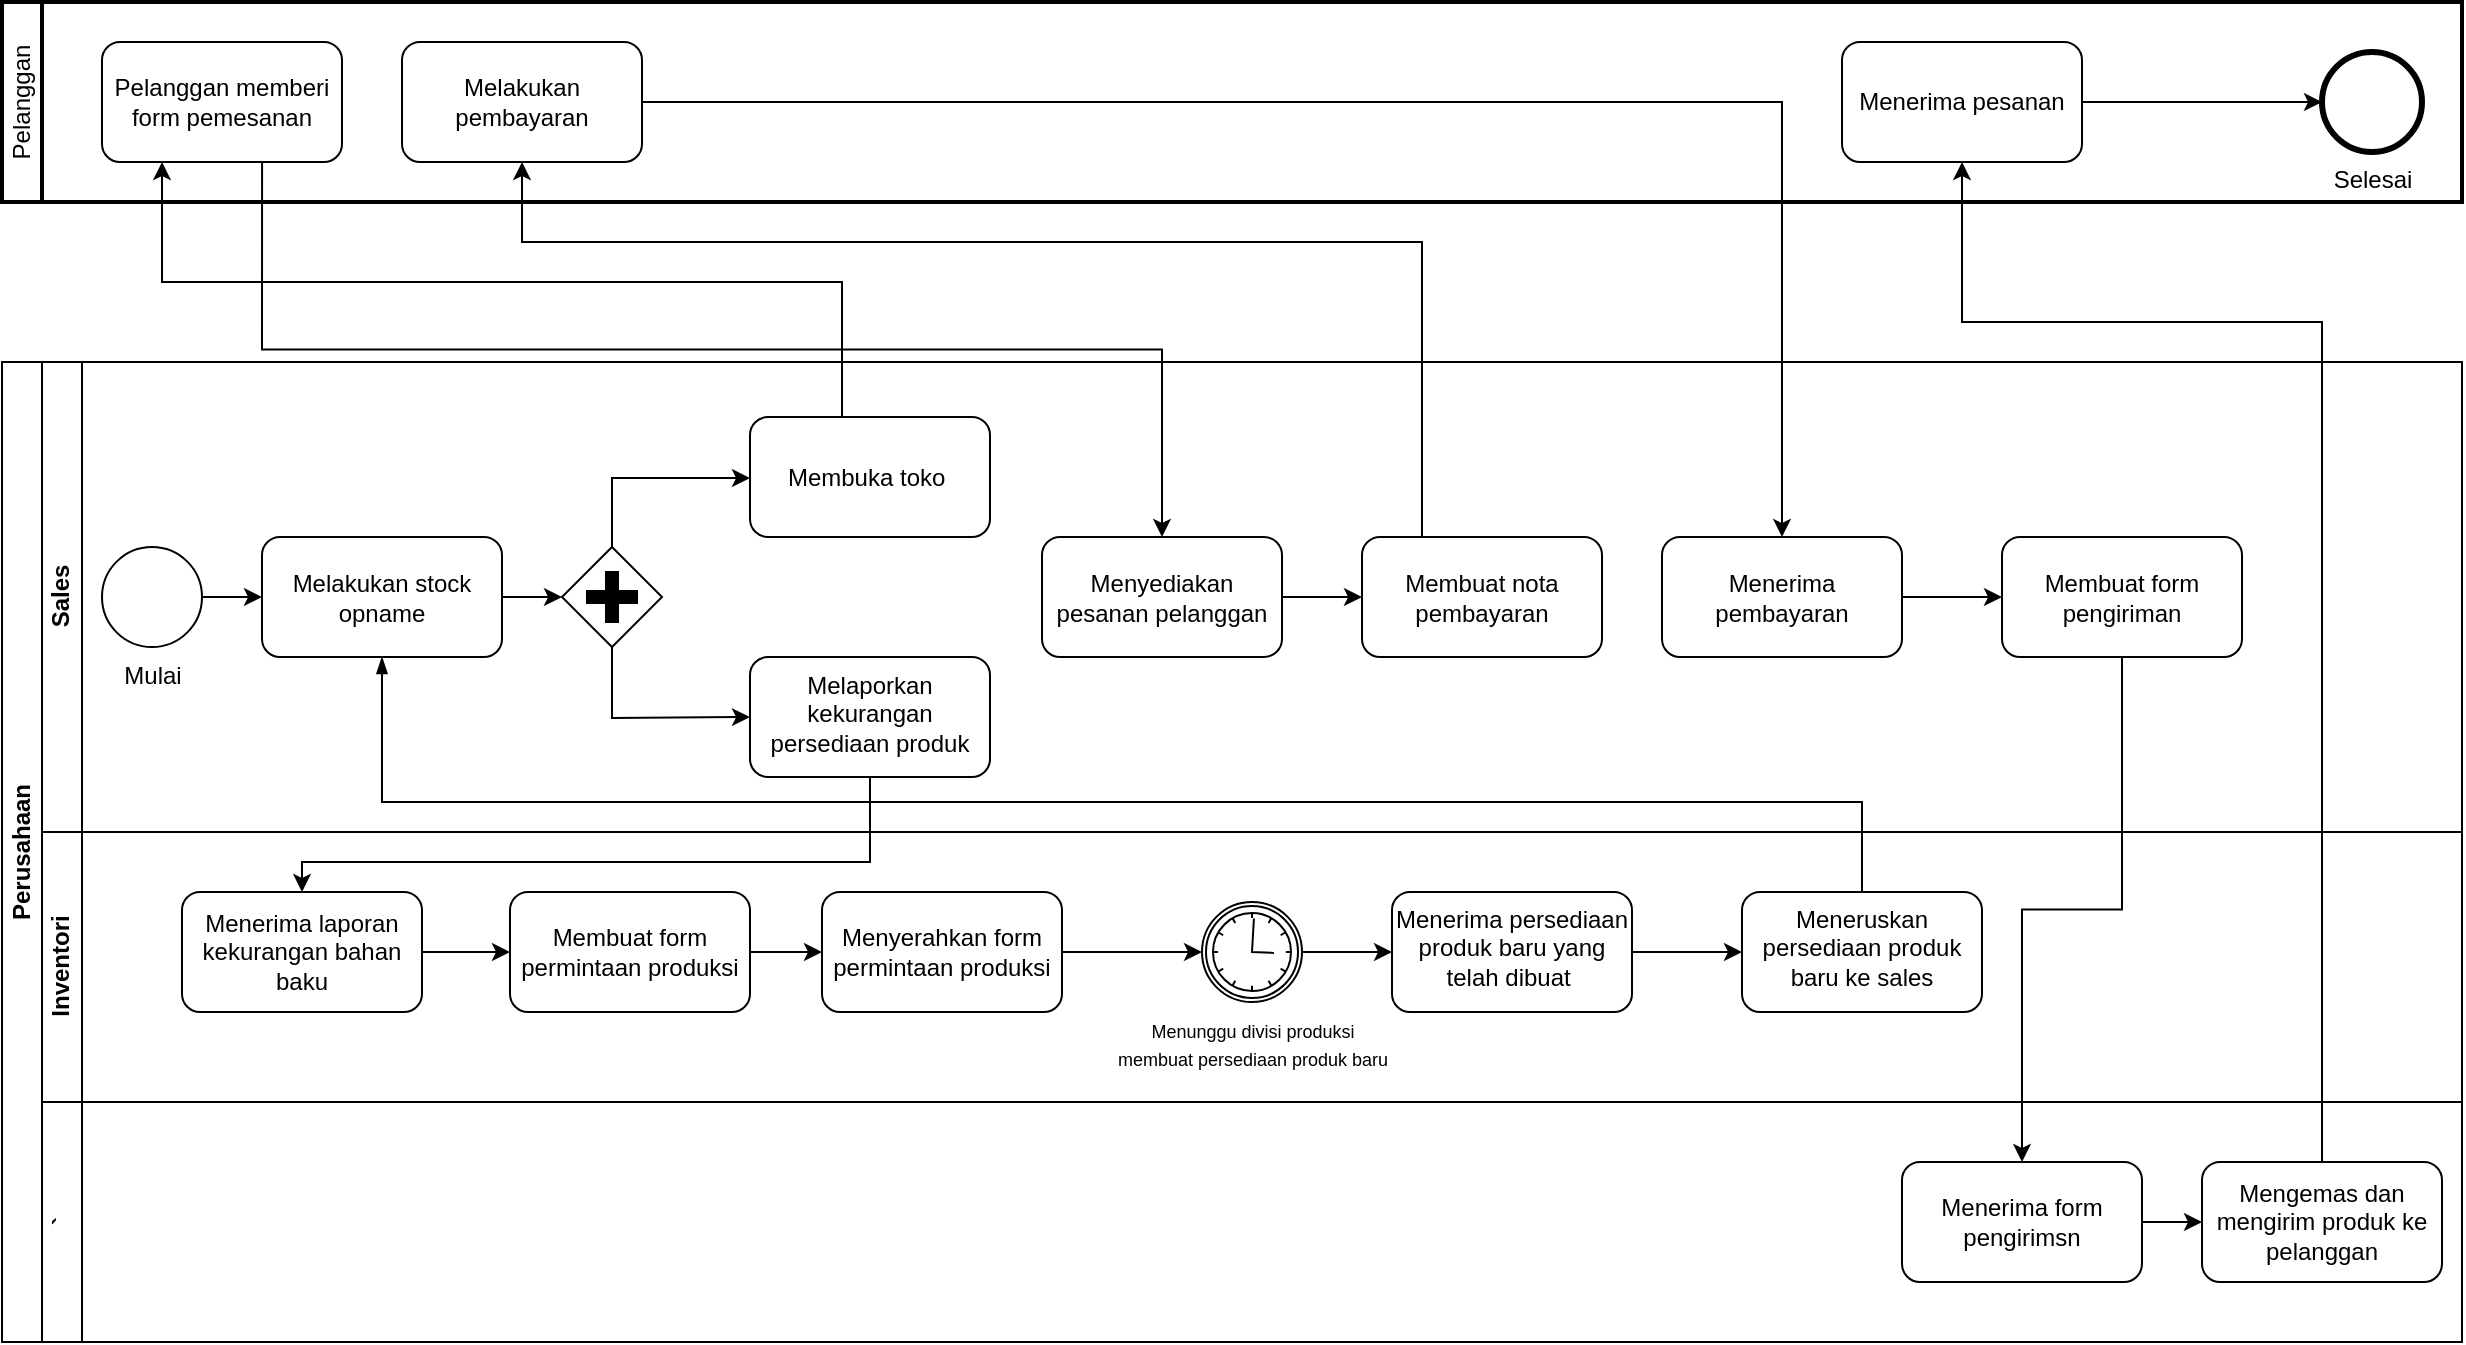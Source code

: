 <mxfile version="22.1.11" type="github">
  <diagram name="Halaman-1" id="fsWMi9SR9Cmow-i4oCRV">
    <mxGraphModel dx="880" dy="468" grid="1" gridSize="10" guides="1" tooltips="1" connect="1" arrows="1" fold="1" page="1" pageScale="1" pageWidth="827" pageHeight="1169" math="0" shadow="0">
      <root>
        <mxCell id="0" />
        <mxCell id="1" parent="0" />
        <mxCell id="6D2A175xbtIk_vj6jTPu-1" value="Pelanggan" style="swimlane;html=1;startSize=20;fontStyle=0;collapsible=0;horizontal=0;swimlaneLine=1;swimlaneFillColor=#ffffff;strokeWidth=2;whiteSpace=wrap;" vertex="1" parent="1">
          <mxGeometry x="40" y="10" width="1230" height="100" as="geometry" />
        </mxCell>
        <mxCell id="6D2A175xbtIk_vj6jTPu-17" value="Pelanggan memberi form pemesanan" style="rounded=1;whiteSpace=wrap;html=1;labelBackgroundColor=#ffffff;" vertex="1" parent="6D2A175xbtIk_vj6jTPu-1">
          <mxGeometry x="50" y="20" width="120" height="60" as="geometry" />
        </mxCell>
        <mxCell id="6D2A175xbtIk_vj6jTPu-25" value="Melakukan pembayaran" style="rounded=1;whiteSpace=wrap;html=1;labelBackgroundColor=#ffffff;" vertex="1" parent="6D2A175xbtIk_vj6jTPu-1">
          <mxGeometry x="200" y="20" width="120" height="60" as="geometry" />
        </mxCell>
        <mxCell id="6D2A175xbtIk_vj6jTPu-39" value="" style="edgeStyle=orthogonalEdgeStyle;rounded=0;orthogonalLoop=1;jettySize=auto;html=1;" edge="1" parent="6D2A175xbtIk_vj6jTPu-1" source="6D2A175xbtIk_vj6jTPu-36" target="6D2A175xbtIk_vj6jTPu-38">
          <mxGeometry relative="1" as="geometry" />
        </mxCell>
        <mxCell id="6D2A175xbtIk_vj6jTPu-36" value="Menerima pesanan" style="rounded=1;whiteSpace=wrap;html=1;labelBackgroundColor=#ffffff;" vertex="1" parent="6D2A175xbtIk_vj6jTPu-1">
          <mxGeometry x="920" y="20" width="120" height="60" as="geometry" />
        </mxCell>
        <mxCell id="6D2A175xbtIk_vj6jTPu-38" value="Selesai" style="points=[[0.145,0.145,0],[0.5,0,0],[0.855,0.145,0],[1,0.5,0],[0.855,0.855,0],[0.5,1,0],[0.145,0.855,0],[0,0.5,0]];shape=mxgraph.bpmn.event;html=1;verticalLabelPosition=bottom;labelBackgroundColor=#ffffff;verticalAlign=top;align=center;perimeter=ellipsePerimeter;outlineConnect=0;aspect=fixed;outline=end;symbol=terminate2;" vertex="1" parent="6D2A175xbtIk_vj6jTPu-1">
          <mxGeometry x="1160" y="25" width="50" height="50" as="geometry" />
        </mxCell>
        <mxCell id="6D2A175xbtIk_vj6jTPu-2" value="Perusahaan" style="swimlane;html=1;childLayout=stackLayout;resizeParent=1;resizeParentMax=0;horizontal=0;startSize=20;horizontalStack=0;whiteSpace=wrap;" vertex="1" parent="1">
          <mxGeometry x="40" y="190" width="1230" height="490" as="geometry" />
        </mxCell>
        <mxCell id="6D2A175xbtIk_vj6jTPu-3" value="Sales" style="swimlane;html=1;startSize=20;horizontal=0;" vertex="1" parent="6D2A175xbtIk_vj6jTPu-2">
          <mxGeometry x="20" width="1210" height="235" as="geometry" />
        </mxCell>
        <mxCell id="6D2A175xbtIk_vj6jTPu-8" value="" style="edgeStyle=orthogonalEdgeStyle;rounded=0;orthogonalLoop=1;jettySize=auto;html=1;" edge="1" parent="6D2A175xbtIk_vj6jTPu-3" source="6D2A175xbtIk_vj6jTPu-6" target="6D2A175xbtIk_vj6jTPu-7">
          <mxGeometry relative="1" as="geometry" />
        </mxCell>
        <mxCell id="6D2A175xbtIk_vj6jTPu-6" value="Mulai" style="points=[[0.145,0.145,0],[0.5,0,0],[0.855,0.145,0],[1,0.5,0],[0.855,0.855,0],[0.5,1,0],[0.145,0.855,0],[0,0.5,0]];shape=mxgraph.bpmn.event;html=1;verticalLabelPosition=bottom;labelBackgroundColor=#ffffff;verticalAlign=top;align=center;perimeter=ellipsePerimeter;outlineConnect=0;aspect=fixed;outline=standard;symbol=general;" vertex="1" parent="6D2A175xbtIk_vj6jTPu-3">
          <mxGeometry x="30" y="92.5" width="50" height="50" as="geometry" />
        </mxCell>
        <mxCell id="6D2A175xbtIk_vj6jTPu-13" value="" style="edgeStyle=orthogonalEdgeStyle;rounded=0;orthogonalLoop=1;jettySize=auto;html=1;" edge="1" parent="6D2A175xbtIk_vj6jTPu-3" source="6D2A175xbtIk_vj6jTPu-7" target="6D2A175xbtIk_vj6jTPu-11">
          <mxGeometry relative="1" as="geometry" />
        </mxCell>
        <mxCell id="6D2A175xbtIk_vj6jTPu-7" value="Melakukan stock opname" style="rounded=1;whiteSpace=wrap;html=1;verticalAlign=middle;labelBackgroundColor=#ffffff;labelPosition=center;verticalLabelPosition=middle;align=center;" vertex="1" parent="6D2A175xbtIk_vj6jTPu-3">
          <mxGeometry x="110" y="87.5" width="120" height="60" as="geometry" />
        </mxCell>
        <mxCell id="6D2A175xbtIk_vj6jTPu-16" value="" style="edgeStyle=orthogonalEdgeStyle;rounded=0;orthogonalLoop=1;jettySize=auto;html=1;exitX=0.5;exitY=0;exitDx=0;exitDy=0;exitPerimeter=0;" edge="1" parent="6D2A175xbtIk_vj6jTPu-3" source="6D2A175xbtIk_vj6jTPu-11" target="6D2A175xbtIk_vj6jTPu-14">
          <mxGeometry relative="1" as="geometry">
            <Array as="points">
              <mxPoint x="285" y="58" />
            </Array>
          </mxGeometry>
        </mxCell>
        <mxCell id="6D2A175xbtIk_vj6jTPu-11" value="" style="points=[[0.25,0.25,0],[0.5,0,0],[0.75,0.25,0],[1,0.5,0],[0.75,0.75,0],[0.5,1,0],[0.25,0.75,0],[0,0.5,0]];shape=mxgraph.bpmn.gateway2;html=1;verticalLabelPosition=bottom;labelBackgroundColor=#ffffff;verticalAlign=top;align=center;perimeter=rhombusPerimeter;outlineConnect=0;outline=none;symbol=none;gwType=parallel;" vertex="1" parent="6D2A175xbtIk_vj6jTPu-3">
          <mxGeometry x="260" y="92.5" width="50" height="50" as="geometry" />
        </mxCell>
        <mxCell id="6D2A175xbtIk_vj6jTPu-14" value="Membuka toko&amp;nbsp;" style="rounded=1;whiteSpace=wrap;html=1;verticalAlign=middle;labelBackgroundColor=#ffffff;labelPosition=center;verticalLabelPosition=middle;align=center;" vertex="1" parent="6D2A175xbtIk_vj6jTPu-3">
          <mxGeometry x="354" y="27.5" width="120" height="60" as="geometry" />
        </mxCell>
        <mxCell id="6D2A175xbtIk_vj6jTPu-22" value="" style="edgeStyle=orthogonalEdgeStyle;rounded=0;orthogonalLoop=1;jettySize=auto;html=1;" edge="1" parent="6D2A175xbtIk_vj6jTPu-3" source="6D2A175xbtIk_vj6jTPu-19" target="6D2A175xbtIk_vj6jTPu-21">
          <mxGeometry relative="1" as="geometry" />
        </mxCell>
        <mxCell id="6D2A175xbtIk_vj6jTPu-19" value="Menyediakan pesanan pelanggan" style="rounded=1;whiteSpace=wrap;html=1;labelBackgroundColor=#ffffff;" vertex="1" parent="6D2A175xbtIk_vj6jTPu-3">
          <mxGeometry x="500" y="87.5" width="120" height="60" as="geometry" />
        </mxCell>
        <mxCell id="6D2A175xbtIk_vj6jTPu-21" value="Membuat nota pembayaran" style="rounded=1;whiteSpace=wrap;html=1;labelBackgroundColor=#ffffff;" vertex="1" parent="6D2A175xbtIk_vj6jTPu-3">
          <mxGeometry x="660" y="87.5" width="120" height="60" as="geometry" />
        </mxCell>
        <mxCell id="6D2A175xbtIk_vj6jTPu-31" value="" style="edgeStyle=orthogonalEdgeStyle;rounded=0;orthogonalLoop=1;jettySize=auto;html=1;" edge="1" parent="6D2A175xbtIk_vj6jTPu-3" source="6D2A175xbtIk_vj6jTPu-28" target="6D2A175xbtIk_vj6jTPu-30">
          <mxGeometry relative="1" as="geometry" />
        </mxCell>
        <mxCell id="6D2A175xbtIk_vj6jTPu-28" value="Menerima pembayaran" style="rounded=1;whiteSpace=wrap;html=1;labelBackgroundColor=#ffffff;" vertex="1" parent="6D2A175xbtIk_vj6jTPu-3">
          <mxGeometry x="810" y="87.5" width="120" height="60" as="geometry" />
        </mxCell>
        <mxCell id="6D2A175xbtIk_vj6jTPu-30" value="Membuat form pengiriman" style="rounded=1;whiteSpace=wrap;html=1;labelBackgroundColor=#ffffff;" vertex="1" parent="6D2A175xbtIk_vj6jTPu-3">
          <mxGeometry x="980" y="87.5" width="120" height="60" as="geometry" />
        </mxCell>
        <mxCell id="6D2A175xbtIk_vj6jTPu-40" value="Melaporkan kekurangan persediaan produk" style="rounded=1;whiteSpace=wrap;html=1;verticalAlign=top;labelBackgroundColor=#ffffff;" vertex="1" parent="6D2A175xbtIk_vj6jTPu-3">
          <mxGeometry x="354" y="147.5" width="120" height="60" as="geometry" />
        </mxCell>
        <mxCell id="6D2A175xbtIk_vj6jTPu-43" value="" style="endArrow=classic;html=1;rounded=0;exitX=0.5;exitY=1;exitDx=0;exitDy=0;exitPerimeter=0;entryX=0;entryY=0.5;entryDx=0;entryDy=0;" edge="1" parent="6D2A175xbtIk_vj6jTPu-3" source="6D2A175xbtIk_vj6jTPu-11" target="6D2A175xbtIk_vj6jTPu-40">
          <mxGeometry width="50" height="50" relative="1" as="geometry">
            <mxPoint x="260" y="70" as="sourcePoint" />
            <mxPoint x="310" y="20" as="targetPoint" />
            <Array as="points">
              <mxPoint x="285" y="178" />
            </Array>
          </mxGeometry>
        </mxCell>
        <mxCell id="6D2A175xbtIk_vj6jTPu-4" value="Inventori" style="swimlane;html=1;startSize=20;horizontal=0;" vertex="1" parent="6D2A175xbtIk_vj6jTPu-2">
          <mxGeometry x="20" y="235" width="1210" height="135" as="geometry" />
        </mxCell>
        <mxCell id="6D2A175xbtIk_vj6jTPu-47" value="" style="edgeStyle=orthogonalEdgeStyle;rounded=0;orthogonalLoop=1;jettySize=auto;html=1;" edge="1" parent="6D2A175xbtIk_vj6jTPu-4" source="6D2A175xbtIk_vj6jTPu-44" target="6D2A175xbtIk_vj6jTPu-46">
          <mxGeometry relative="1" as="geometry" />
        </mxCell>
        <mxCell id="6D2A175xbtIk_vj6jTPu-44" value="Menerima laporan kekurangan bahan baku" style="rounded=1;whiteSpace=wrap;html=1;verticalAlign=middle;labelBackgroundColor=#ffffff;labelPosition=center;verticalLabelPosition=middle;align=center;" vertex="1" parent="6D2A175xbtIk_vj6jTPu-4">
          <mxGeometry x="70" y="30" width="120" height="60" as="geometry" />
        </mxCell>
        <mxCell id="6D2A175xbtIk_vj6jTPu-49" value="" style="edgeStyle=orthogonalEdgeStyle;rounded=0;orthogonalLoop=1;jettySize=auto;html=1;" edge="1" parent="6D2A175xbtIk_vj6jTPu-4" source="6D2A175xbtIk_vj6jTPu-46" target="6D2A175xbtIk_vj6jTPu-48">
          <mxGeometry relative="1" as="geometry" />
        </mxCell>
        <mxCell id="6D2A175xbtIk_vj6jTPu-46" value="Membuat form permintaan produksi" style="rounded=1;whiteSpace=wrap;html=1;labelBackgroundColor=#ffffff;" vertex="1" parent="6D2A175xbtIk_vj6jTPu-4">
          <mxGeometry x="234" y="30" width="120" height="60" as="geometry" />
        </mxCell>
        <mxCell id="6D2A175xbtIk_vj6jTPu-53" value="" style="edgeStyle=orthogonalEdgeStyle;rounded=0;orthogonalLoop=1;jettySize=auto;html=1;" edge="1" parent="6D2A175xbtIk_vj6jTPu-4" source="6D2A175xbtIk_vj6jTPu-48" target="6D2A175xbtIk_vj6jTPu-52">
          <mxGeometry relative="1" as="geometry" />
        </mxCell>
        <mxCell id="6D2A175xbtIk_vj6jTPu-48" value="Menyerahkan form permintaan produksi" style="rounded=1;whiteSpace=wrap;html=1;labelBackgroundColor=#ffffff;" vertex="1" parent="6D2A175xbtIk_vj6jTPu-4">
          <mxGeometry x="390" y="30" width="120" height="60" as="geometry" />
        </mxCell>
        <mxCell id="6D2A175xbtIk_vj6jTPu-55" value="" style="edgeStyle=orthogonalEdgeStyle;rounded=0;orthogonalLoop=1;jettySize=auto;html=1;" edge="1" parent="6D2A175xbtIk_vj6jTPu-4" source="6D2A175xbtIk_vj6jTPu-52" target="6D2A175xbtIk_vj6jTPu-54">
          <mxGeometry relative="1" as="geometry" />
        </mxCell>
        <mxCell id="6D2A175xbtIk_vj6jTPu-52" value="&lt;font style=&quot;font-size: 9px;&quot;&gt;&lt;font style=&quot;font-size: 9px;&quot;&gt;Menunggu divisi produksi &lt;br&gt;&lt;/font&gt;&lt;font style=&quot;font-size: 9px;&quot;&gt;membuat persediaan produk baru&lt;/font&gt;&lt;/font&gt;" style="points=[[0.145,0.145,0],[0.5,0,0],[0.855,0.145,0],[1,0.5,0],[0.855,0.855,0],[0.5,1,0],[0.145,0.855,0],[0,0.5,0]];shape=mxgraph.bpmn.event;html=1;verticalLabelPosition=bottom;labelBackgroundColor=#ffffff;verticalAlign=top;align=center;perimeter=ellipsePerimeter;outlineConnect=0;aspect=fixed;outline=catching;symbol=timer;" vertex="1" parent="6D2A175xbtIk_vj6jTPu-4">
          <mxGeometry x="580" y="35" width="50" height="50" as="geometry" />
        </mxCell>
        <mxCell id="6D2A175xbtIk_vj6jTPu-57" value="" style="edgeStyle=orthogonalEdgeStyle;rounded=0;orthogonalLoop=1;jettySize=auto;html=1;" edge="1" parent="6D2A175xbtIk_vj6jTPu-4" source="6D2A175xbtIk_vj6jTPu-54" target="6D2A175xbtIk_vj6jTPu-56">
          <mxGeometry relative="1" as="geometry" />
        </mxCell>
        <mxCell id="6D2A175xbtIk_vj6jTPu-54" value="Menerima persediaan produk baru yang telah dibuat&amp;nbsp;" style="rounded=1;whiteSpace=wrap;html=1;verticalAlign=top;labelBackgroundColor=#ffffff;" vertex="1" parent="6D2A175xbtIk_vj6jTPu-4">
          <mxGeometry x="675" y="30" width="120" height="60" as="geometry" />
        </mxCell>
        <mxCell id="6D2A175xbtIk_vj6jTPu-56" value="Meneruskan persediaan produk baru ke sales" style="rounded=1;whiteSpace=wrap;html=1;verticalAlign=top;labelBackgroundColor=#ffffff;" vertex="1" parent="6D2A175xbtIk_vj6jTPu-4">
          <mxGeometry x="850" y="30" width="120" height="60" as="geometry" />
        </mxCell>
        <mxCell id="6D2A175xbtIk_vj6jTPu-5" value="`" style="swimlane;html=1;startSize=20;horizontal=0;" vertex="1" parent="6D2A175xbtIk_vj6jTPu-2">
          <mxGeometry x="20" y="370" width="1210" height="120" as="geometry" />
        </mxCell>
        <mxCell id="6D2A175xbtIk_vj6jTPu-35" value="" style="edgeStyle=orthogonalEdgeStyle;rounded=0;orthogonalLoop=1;jettySize=auto;html=1;" edge="1" parent="6D2A175xbtIk_vj6jTPu-5" source="6D2A175xbtIk_vj6jTPu-32" target="6D2A175xbtIk_vj6jTPu-34">
          <mxGeometry relative="1" as="geometry" />
        </mxCell>
        <mxCell id="6D2A175xbtIk_vj6jTPu-32" value="Menerima form pengirimsn" style="rounded=1;whiteSpace=wrap;html=1;labelBackgroundColor=#ffffff;" vertex="1" parent="6D2A175xbtIk_vj6jTPu-5">
          <mxGeometry x="930" y="30" width="120" height="60" as="geometry" />
        </mxCell>
        <mxCell id="6D2A175xbtIk_vj6jTPu-34" value="Mengemas dan mengirim produk ke pelanggan" style="rounded=1;whiteSpace=wrap;html=1;labelBackgroundColor=#ffffff;" vertex="1" parent="6D2A175xbtIk_vj6jTPu-5">
          <mxGeometry x="1080" y="30" width="120" height="60" as="geometry" />
        </mxCell>
        <mxCell id="6D2A175xbtIk_vj6jTPu-33" value="" style="edgeStyle=orthogonalEdgeStyle;rounded=0;orthogonalLoop=1;jettySize=auto;html=1;" edge="1" parent="6D2A175xbtIk_vj6jTPu-2" source="6D2A175xbtIk_vj6jTPu-30" target="6D2A175xbtIk_vj6jTPu-32">
          <mxGeometry relative="1" as="geometry" />
        </mxCell>
        <mxCell id="6D2A175xbtIk_vj6jTPu-45" value="" style="edgeStyle=orthogonalEdgeStyle;rounded=0;orthogonalLoop=1;jettySize=auto;html=1;exitX=0.5;exitY=1;exitDx=0;exitDy=0;" edge="1" parent="6D2A175xbtIk_vj6jTPu-2" source="6D2A175xbtIk_vj6jTPu-40" target="6D2A175xbtIk_vj6jTPu-44">
          <mxGeometry relative="1" as="geometry">
            <Array as="points">
              <mxPoint x="434" y="250" />
              <mxPoint x="150" y="250" />
            </Array>
          </mxGeometry>
        </mxCell>
        <mxCell id="6D2A175xbtIk_vj6jTPu-58" value="" style="edgeStyle=elbowEdgeStyle;fontSize=12;html=1;endArrow=blockThin;endFill=1;rounded=0;exitX=0.5;exitY=0;exitDx=0;exitDy=0;entryX=0.5;entryY=1;entryDx=0;entryDy=0;elbow=vertical;" edge="1" parent="6D2A175xbtIk_vj6jTPu-2" source="6D2A175xbtIk_vj6jTPu-56" target="6D2A175xbtIk_vj6jTPu-7">
          <mxGeometry width="160" relative="1" as="geometry">
            <mxPoint x="790" y="250" as="sourcePoint" />
            <mxPoint x="950" y="250" as="targetPoint" />
            <Array as="points">
              <mxPoint x="560" y="220" />
            </Array>
          </mxGeometry>
        </mxCell>
        <mxCell id="6D2A175xbtIk_vj6jTPu-18" value="" style="edgeStyle=orthogonalEdgeStyle;rounded=0;orthogonalLoop=1;jettySize=auto;html=1;" edge="1" parent="1" source="6D2A175xbtIk_vj6jTPu-14">
          <mxGeometry relative="1" as="geometry">
            <mxPoint x="120" y="90" as="targetPoint" />
            <Array as="points">
              <mxPoint x="460" y="150" />
              <mxPoint x="120" y="150" />
            </Array>
          </mxGeometry>
        </mxCell>
        <mxCell id="6D2A175xbtIk_vj6jTPu-20" value="" style="edgeStyle=orthogonalEdgeStyle;rounded=0;orthogonalLoop=1;jettySize=auto;html=1;exitX=0.667;exitY=1;exitDx=0;exitDy=0;exitPerimeter=0;" edge="1" parent="1" source="6D2A175xbtIk_vj6jTPu-17" target="6D2A175xbtIk_vj6jTPu-19">
          <mxGeometry relative="1" as="geometry" />
        </mxCell>
        <mxCell id="6D2A175xbtIk_vj6jTPu-26" value="" style="edgeStyle=orthogonalEdgeStyle;rounded=0;orthogonalLoop=1;jettySize=auto;html=1;exitX=0.5;exitY=0;exitDx=0;exitDy=0;entryX=0.5;entryY=1;entryDx=0;entryDy=0;" edge="1" parent="1" source="6D2A175xbtIk_vj6jTPu-21" target="6D2A175xbtIk_vj6jTPu-25">
          <mxGeometry relative="1" as="geometry">
            <Array as="points">
              <mxPoint x="750" y="130" />
              <mxPoint x="300" y="130" />
            </Array>
          </mxGeometry>
        </mxCell>
        <mxCell id="6D2A175xbtIk_vj6jTPu-29" value="" style="edgeStyle=orthogonalEdgeStyle;rounded=0;orthogonalLoop=1;jettySize=auto;html=1;" edge="1" parent="1" source="6D2A175xbtIk_vj6jTPu-25" target="6D2A175xbtIk_vj6jTPu-28">
          <mxGeometry relative="1" as="geometry" />
        </mxCell>
        <mxCell id="6D2A175xbtIk_vj6jTPu-37" value="" style="edgeStyle=orthogonalEdgeStyle;rounded=0;orthogonalLoop=1;jettySize=auto;html=1;entryX=0.5;entryY=1;entryDx=0;entryDy=0;" edge="1" parent="1" source="6D2A175xbtIk_vj6jTPu-34" target="6D2A175xbtIk_vj6jTPu-36">
          <mxGeometry relative="1" as="geometry">
            <Array as="points">
              <mxPoint x="1200" y="170" />
              <mxPoint x="1020" y="170" />
            </Array>
          </mxGeometry>
        </mxCell>
      </root>
    </mxGraphModel>
  </diagram>
</mxfile>
